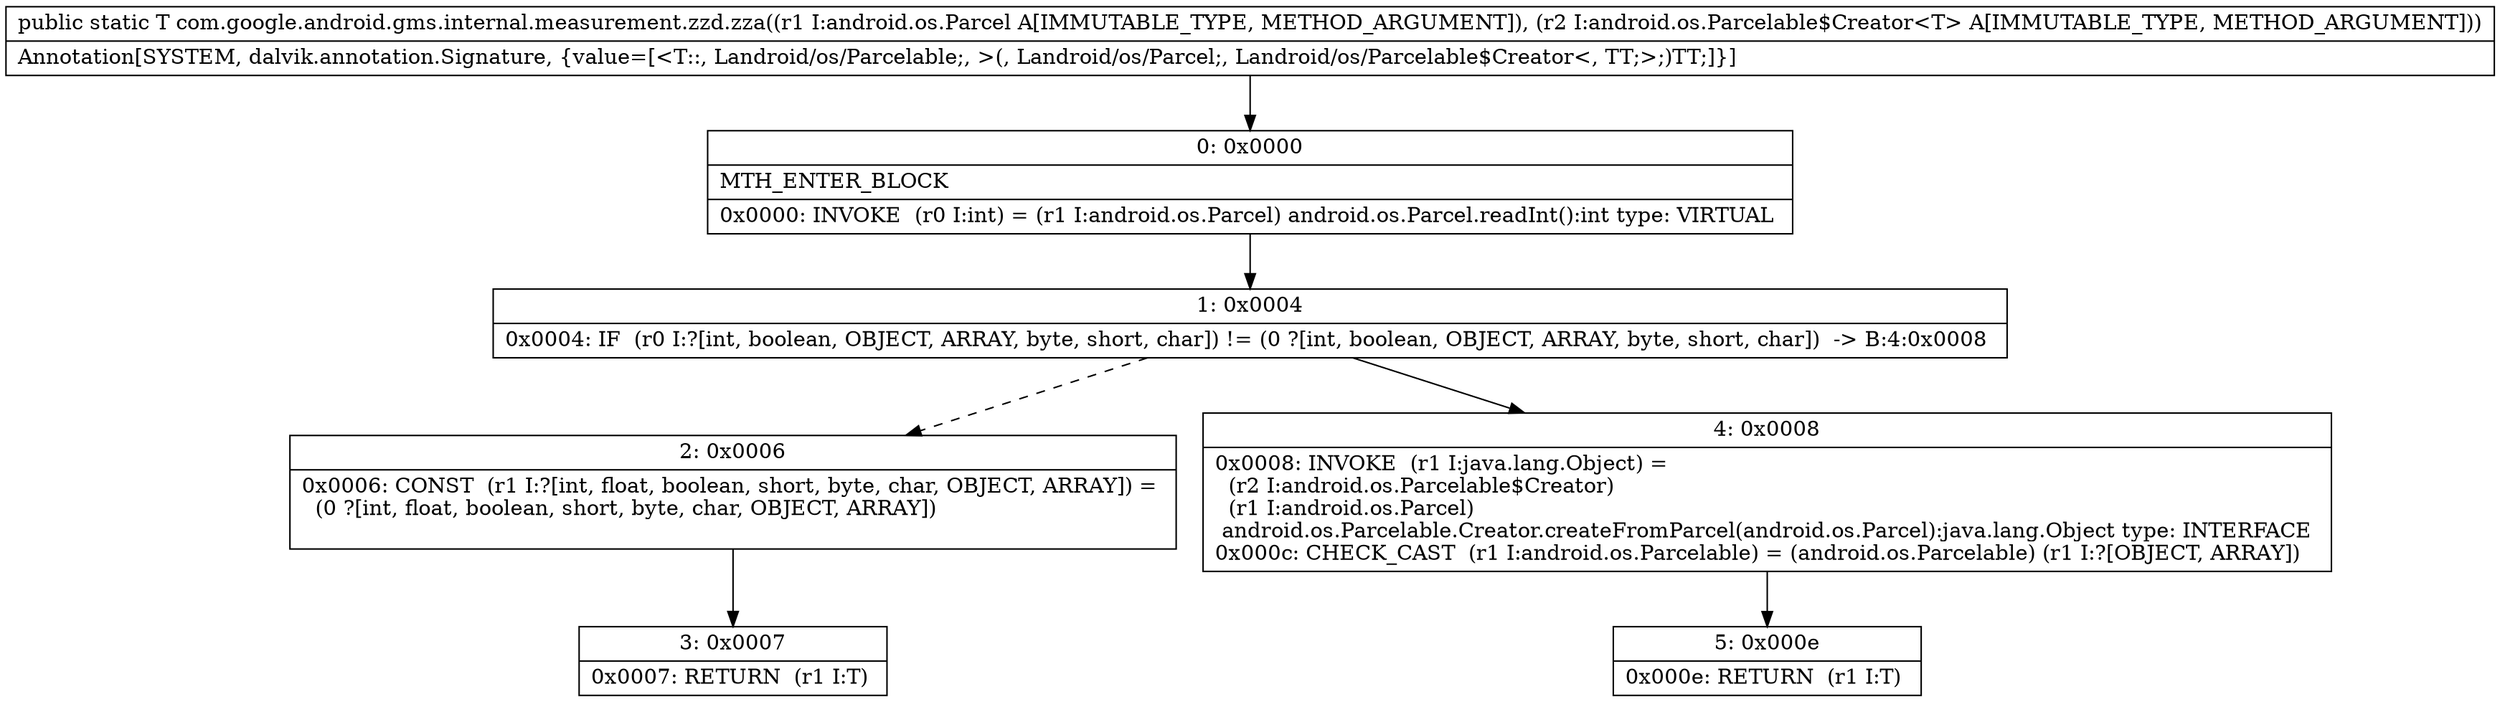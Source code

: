 digraph "CFG forcom.google.android.gms.internal.measurement.zzd.zza(Landroid\/os\/Parcel;Landroid\/os\/Parcelable$Creator;)Landroid\/os\/Parcelable;" {
Node_0 [shape=record,label="{0\:\ 0x0000|MTH_ENTER_BLOCK\l|0x0000: INVOKE  (r0 I:int) = (r1 I:android.os.Parcel) android.os.Parcel.readInt():int type: VIRTUAL \l}"];
Node_1 [shape=record,label="{1\:\ 0x0004|0x0004: IF  (r0 I:?[int, boolean, OBJECT, ARRAY, byte, short, char]) != (0 ?[int, boolean, OBJECT, ARRAY, byte, short, char])  \-\> B:4:0x0008 \l}"];
Node_2 [shape=record,label="{2\:\ 0x0006|0x0006: CONST  (r1 I:?[int, float, boolean, short, byte, char, OBJECT, ARRAY]) = \l  (0 ?[int, float, boolean, short, byte, char, OBJECT, ARRAY])\l \l}"];
Node_3 [shape=record,label="{3\:\ 0x0007|0x0007: RETURN  (r1 I:T) \l}"];
Node_4 [shape=record,label="{4\:\ 0x0008|0x0008: INVOKE  (r1 I:java.lang.Object) = \l  (r2 I:android.os.Parcelable$Creator)\l  (r1 I:android.os.Parcel)\l android.os.Parcelable.Creator.createFromParcel(android.os.Parcel):java.lang.Object type: INTERFACE \l0x000c: CHECK_CAST  (r1 I:android.os.Parcelable) = (android.os.Parcelable) (r1 I:?[OBJECT, ARRAY]) \l}"];
Node_5 [shape=record,label="{5\:\ 0x000e|0x000e: RETURN  (r1 I:T) \l}"];
MethodNode[shape=record,label="{public static T com.google.android.gms.internal.measurement.zzd.zza((r1 I:android.os.Parcel A[IMMUTABLE_TYPE, METHOD_ARGUMENT]), (r2 I:android.os.Parcelable$Creator\<T\> A[IMMUTABLE_TYPE, METHOD_ARGUMENT]))  | Annotation[SYSTEM, dalvik.annotation.Signature, \{value=[\<T::, Landroid\/os\/Parcelable;, \>(, Landroid\/os\/Parcel;, Landroid\/os\/Parcelable$Creator\<, TT;\>;)TT;]\}]\l}"];
MethodNode -> Node_0;
Node_0 -> Node_1;
Node_1 -> Node_2[style=dashed];
Node_1 -> Node_4;
Node_2 -> Node_3;
Node_4 -> Node_5;
}

